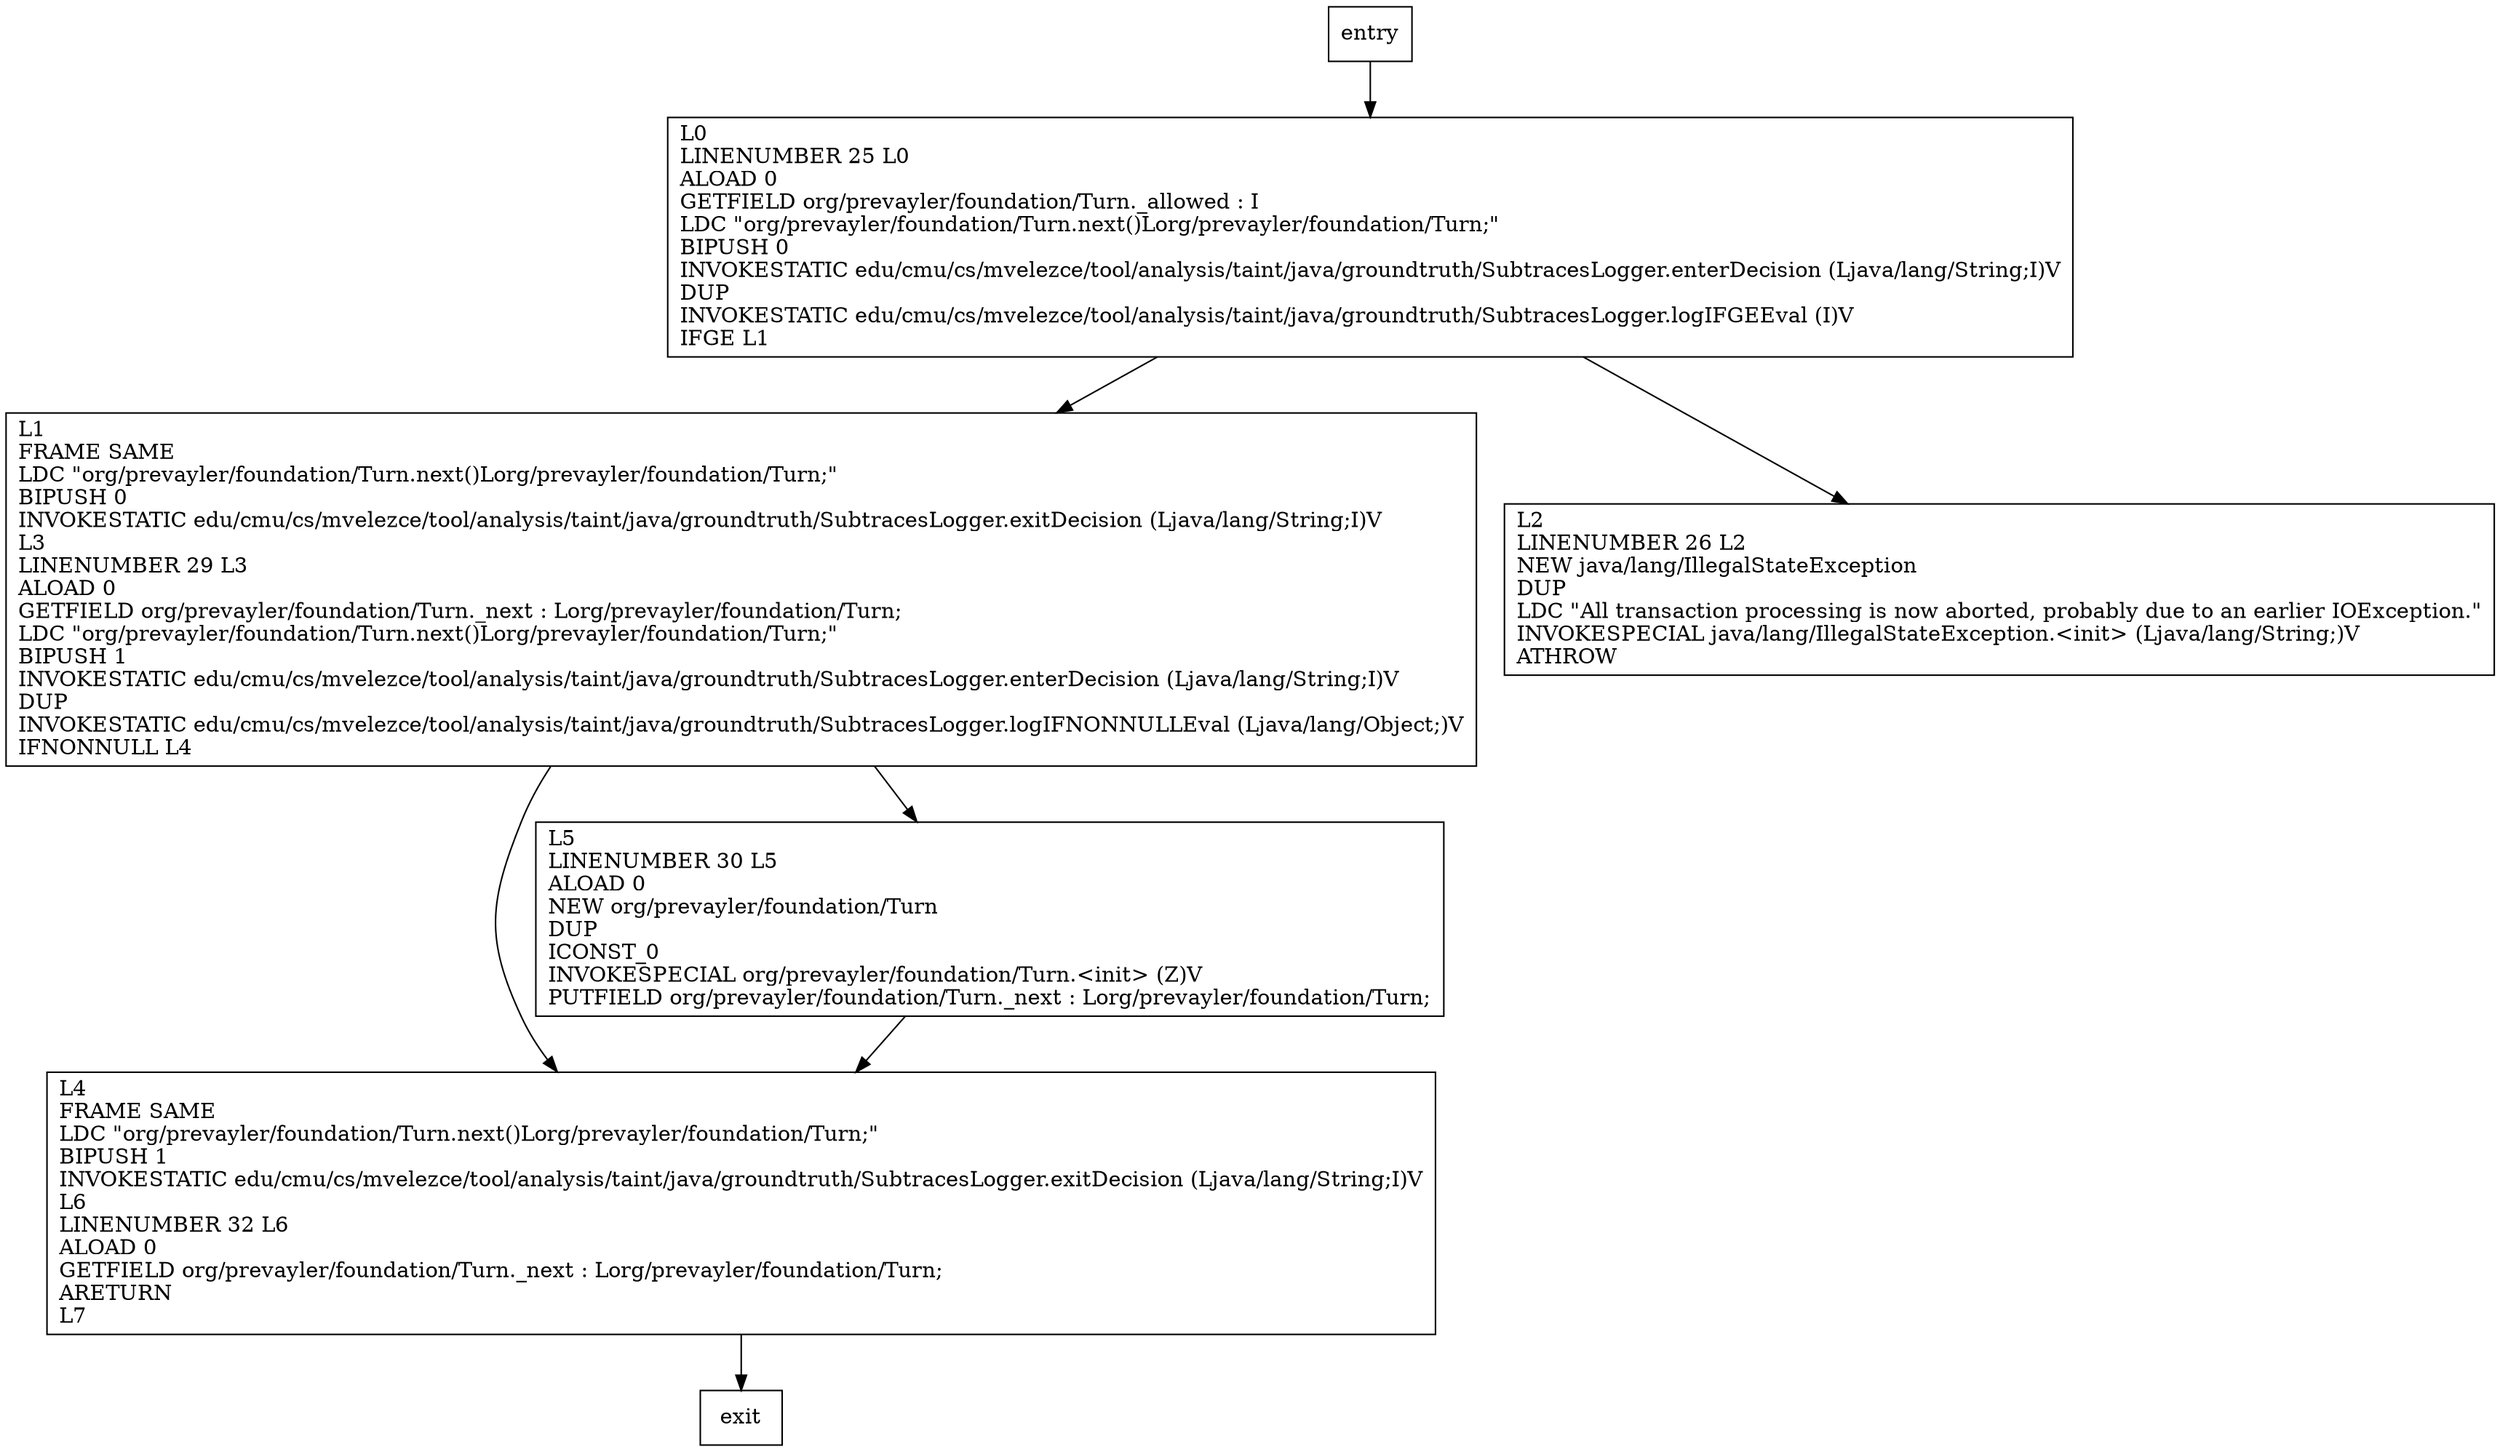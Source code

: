 digraph next {
node [shape=record];
2031149831 [label="L1\lFRAME SAME\lLDC \"org/prevayler/foundation/Turn.next()Lorg/prevayler/foundation/Turn;\"\lBIPUSH 0\lINVOKESTATIC edu/cmu/cs/mvelezce/tool/analysis/taint/java/groundtruth/SubtracesLogger.exitDecision (Ljava/lang/String;I)V\lL3\lLINENUMBER 29 L3\lALOAD 0\lGETFIELD org/prevayler/foundation/Turn._next : Lorg/prevayler/foundation/Turn;\lLDC \"org/prevayler/foundation/Turn.next()Lorg/prevayler/foundation/Turn;\"\lBIPUSH 1\lINVOKESTATIC edu/cmu/cs/mvelezce/tool/analysis/taint/java/groundtruth/SubtracesLogger.enterDecision (Ljava/lang/String;I)V\lDUP\lINVOKESTATIC edu/cmu/cs/mvelezce/tool/analysis/taint/java/groundtruth/SubtracesLogger.logIFNONNULLEval (Ljava/lang/Object;)V\lIFNONNULL L4\l"];
1175102030 [label="L4\lFRAME SAME\lLDC \"org/prevayler/foundation/Turn.next()Lorg/prevayler/foundation/Turn;\"\lBIPUSH 1\lINVOKESTATIC edu/cmu/cs/mvelezce/tool/analysis/taint/java/groundtruth/SubtracesLogger.exitDecision (Ljava/lang/String;I)V\lL6\lLINENUMBER 32 L6\lALOAD 0\lGETFIELD org/prevayler/foundation/Turn._next : Lorg/prevayler/foundation/Turn;\lARETURN\lL7\l"];
1913391510 [label="L2\lLINENUMBER 26 L2\lNEW java/lang/IllegalStateException\lDUP\lLDC \"All transaction processing is now aborted, probably due to an earlier IOException.\"\lINVOKESPECIAL java/lang/IllegalStateException.\<init\> (Ljava/lang/String;)V\lATHROW\l"];
1987490489 [label="L0\lLINENUMBER 25 L0\lALOAD 0\lGETFIELD org/prevayler/foundation/Turn._allowed : I\lLDC \"org/prevayler/foundation/Turn.next()Lorg/prevayler/foundation/Turn;\"\lBIPUSH 0\lINVOKESTATIC edu/cmu/cs/mvelezce/tool/analysis/taint/java/groundtruth/SubtracesLogger.enterDecision (Ljava/lang/String;I)V\lDUP\lINVOKESTATIC edu/cmu/cs/mvelezce/tool/analysis/taint/java/groundtruth/SubtracesLogger.logIFGEEval (I)V\lIFGE L1\l"];
95040332 [label="L5\lLINENUMBER 30 L5\lALOAD 0\lNEW org/prevayler/foundation/Turn\lDUP\lICONST_0\lINVOKESPECIAL org/prevayler/foundation/Turn.\<init\> (Z)V\lPUTFIELD org/prevayler/foundation/Turn._next : Lorg/prevayler/foundation/Turn;\l"];
entry;
exit;
entry -> 1987490489;
2031149831 -> 1175102030;
2031149831 -> 95040332;
1175102030 -> exit;
1987490489 -> 2031149831;
1987490489 -> 1913391510;
95040332 -> 1175102030;
}
